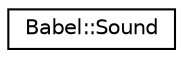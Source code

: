 digraph "Graphical Class Hierarchy"
{
 // LATEX_PDF_SIZE
  edge [fontname="Helvetica",fontsize="10",labelfontname="Helvetica",labelfontsize="10"];
  node [fontname="Helvetica",fontsize="10",shape=record];
  rankdir="LR";
  Node0 [label="Babel::Sound",height=0.2,width=0.4,color="black", fillcolor="white", style="filled",URL="$structBabel_1_1Sound.html",tooltip=" "];
}
